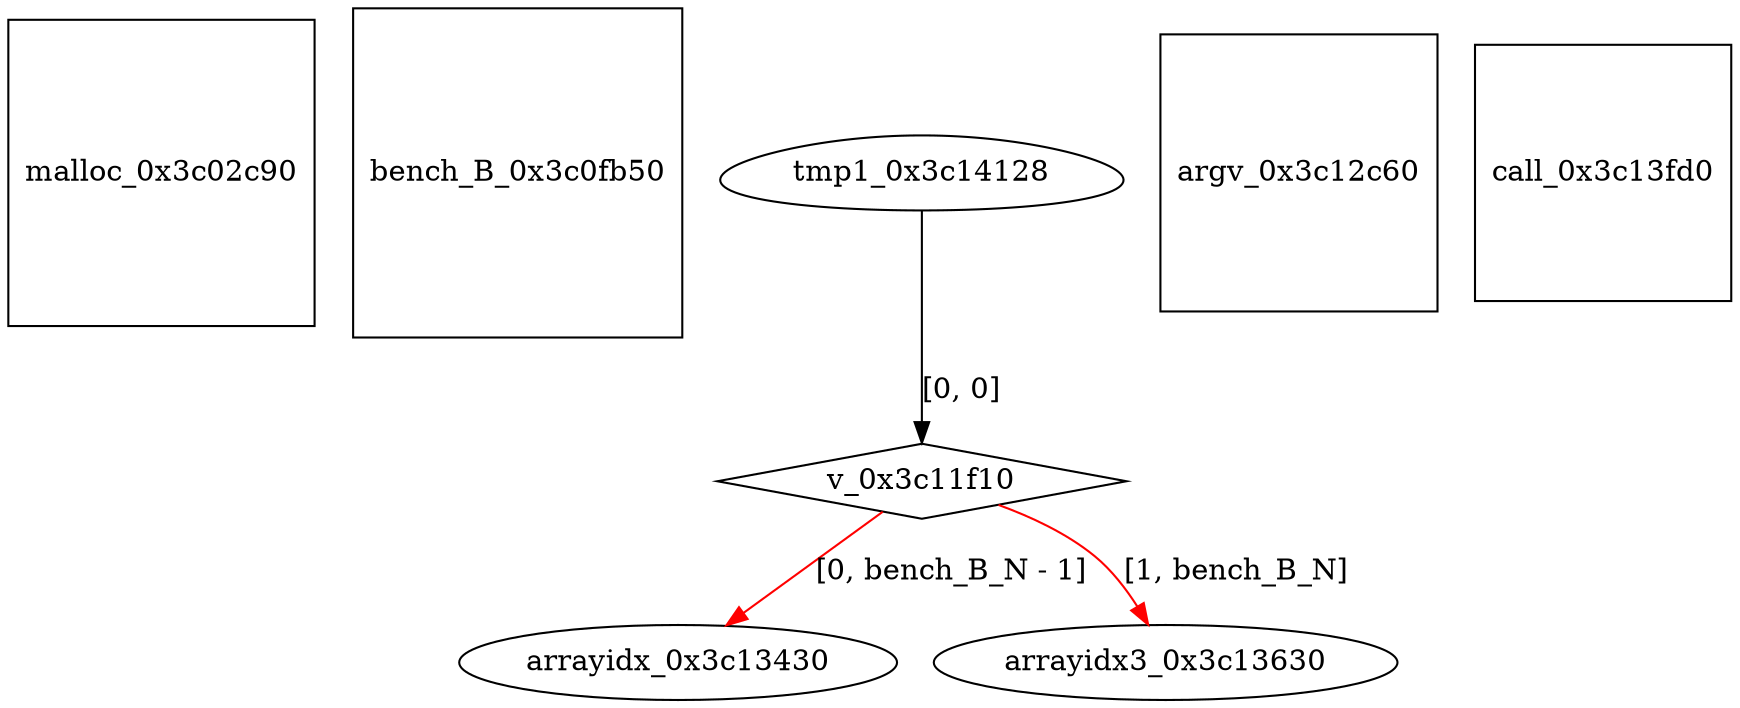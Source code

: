 digraph grafico {
"malloc_0x3c02c90" [shape=square];
"bench_B_0x3c0fb50" [shape=square];
"v_0x3c11f10" [shape=diamond];
"tmp1_0x3c14128" -> "v_0x3c11f10" [label="[0, 0]"];
"argv_0x3c12c60" [shape=square];
"arrayidx_0x3c13430" [shape=ellipse];
"v_0x3c11f10" -> "arrayidx_0x3c13430" [label="[0, bench_B_N - 1]",color=red];
"arrayidx3_0x3c13630" [shape=ellipse];
"v_0x3c11f10" -> "arrayidx3_0x3c13630" [label="[1, bench_B_N]",color=red];
"call_0x3c13fd0" [shape=square];
"tmp1_0x3c14128" [shape=egg];
}